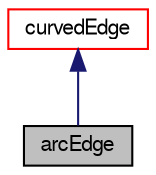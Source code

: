 digraph "arcEdge"
{
  bgcolor="transparent";
  edge [fontname="FreeSans",fontsize="10",labelfontname="FreeSans",labelfontsize="10"];
  node [fontname="FreeSans",fontsize="10",shape=record];
  Node2 [label="arcEdge",height=0.2,width=0.4,color="black", fillcolor="grey75", style="filled", fontcolor="black"];
  Node3 -> Node2 [dir="back",color="midnightblue",fontsize="10",style="solid",fontname="FreeSans"];
  Node3 [label="curvedEdge",height=0.2,width=0.4,color="red",URL="$a24738.html",tooltip="Define a curved edge that is parameterized for 0<lambda<1 between the start and end point..."];
}
